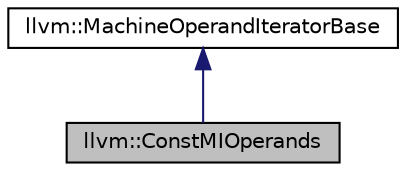 digraph "llvm::ConstMIOperands"
{
 // LATEX_PDF_SIZE
  bgcolor="transparent";
  edge [fontname="Helvetica",fontsize="10",labelfontname="Helvetica",labelfontsize="10"];
  node [fontname="Helvetica",fontsize="10",shape="box"];
  Node1 [label="llvm::ConstMIOperands",height=0.2,width=0.4,color="black", fillcolor="grey75", style="filled", fontcolor="black",tooltip="ConstMIOperands - Iterate over operands of a single const instruction."];
  Node2 -> Node1 [dir="back",color="midnightblue",fontsize="10",style="solid",fontname="Helvetica"];
  Node2 [label="llvm::MachineOperandIteratorBase",height=0.2,width=0.4,color="black",URL="$classllvm_1_1MachineOperandIteratorBase.html",tooltip="MachineOperandIteratorBase - Iterator that can visit all operands on a MachineInstr,..."];
}

